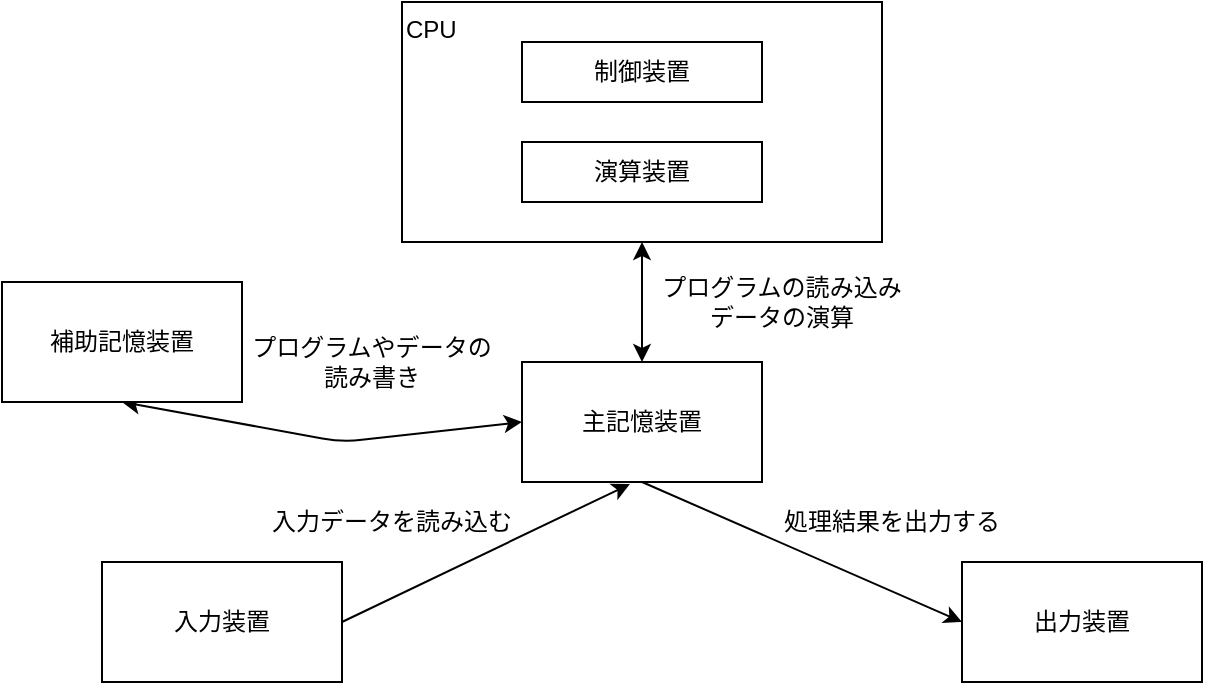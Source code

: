 <mxfile>
    <diagram id="0BrzIt4OCuqDftWMWBz9" name="ページ1">
        <mxGraphModel dx="797" dy="782" grid="1" gridSize="10" guides="1" tooltips="1" connect="1" arrows="1" fold="1" page="1" pageScale="1" pageWidth="827" pageHeight="1169" math="0" shadow="0">
            <root>
                <mxCell id="0"/>
                <mxCell id="1" parent="0"/>
                <mxCell id="7" style="edgeStyle=none;html=1;exitX=0;exitY=0.5;exitDx=0;exitDy=0;entryX=0.5;entryY=1;entryDx=0;entryDy=0;startArrow=classic;startFill=1;" edge="1" parent="1" source="3" target="4">
                    <mxGeometry relative="1" as="geometry">
                        <Array as="points">
                            <mxPoint x="290" y="300"/>
                        </Array>
                    </mxGeometry>
                </mxCell>
                <mxCell id="11" style="edgeStyle=none;html=1;exitX=0.5;exitY=1;exitDx=0;exitDy=0;entryX=0;entryY=0.5;entryDx=0;entryDy=0;startArrow=none;startFill=0;" edge="1" parent="1" source="3" target="10">
                    <mxGeometry relative="1" as="geometry"/>
                </mxCell>
                <mxCell id="15" style="edgeStyle=none;html=1;exitX=0.5;exitY=0;exitDx=0;exitDy=0;entryX=0.5;entryY=1;entryDx=0;entryDy=0;startArrow=classic;startFill=1;" edge="1" parent="1" source="3" target="2">
                    <mxGeometry relative="1" as="geometry"/>
                </mxCell>
                <mxCell id="3" value="主記憶装置" style="rounded=0;whiteSpace=wrap;html=1;" vertex="1" parent="1">
                    <mxGeometry x="380" y="260" width="120" height="60" as="geometry"/>
                </mxCell>
                <mxCell id="4" value="補助記憶装置" style="rounded=0;whiteSpace=wrap;html=1;" vertex="1" parent="1">
                    <mxGeometry x="120" y="220" width="120" height="60" as="geometry"/>
                </mxCell>
                <mxCell id="9" style="edgeStyle=none;html=1;exitX=1;exitY=0.5;exitDx=0;exitDy=0;entryX=0.45;entryY=1.017;entryDx=0;entryDy=0;entryPerimeter=0;startArrow=none;startFill=0;" edge="1" parent="1" source="8" target="3">
                    <mxGeometry relative="1" as="geometry"/>
                </mxCell>
                <mxCell id="8" value="入力装置" style="rounded=0;whiteSpace=wrap;html=1;" vertex="1" parent="1">
                    <mxGeometry x="170" y="360" width="120" height="60" as="geometry"/>
                </mxCell>
                <mxCell id="10" value="出力装置" style="rounded=0;whiteSpace=wrap;html=1;" vertex="1" parent="1">
                    <mxGeometry x="600" y="360" width="120" height="60" as="geometry"/>
                </mxCell>
                <mxCell id="14" value="プログラムやデータの読み書き" style="text;html=1;strokeColor=none;fillColor=none;align=center;verticalAlign=middle;whiteSpace=wrap;rounded=0;" vertex="1" parent="1">
                    <mxGeometry x="240" y="240" width="130" height="40" as="geometry"/>
                </mxCell>
                <mxCell id="16" value="プログラムの読み込み&lt;br&gt;データの演算" style="text;html=1;strokeColor=none;fillColor=none;align=center;verticalAlign=middle;whiteSpace=wrap;rounded=0;" vertex="1" parent="1">
                    <mxGeometry x="430" y="200" width="160" height="60" as="geometry"/>
                </mxCell>
                <mxCell id="17" value="入力データを読み込む" style="text;html=1;strokeColor=none;fillColor=none;align=center;verticalAlign=middle;whiteSpace=wrap;rounded=0;" vertex="1" parent="1">
                    <mxGeometry x="250" y="320" width="130" height="40" as="geometry"/>
                </mxCell>
                <mxCell id="19" value="処理結果を出力する" style="text;html=1;strokeColor=none;fillColor=none;align=center;verticalAlign=middle;whiteSpace=wrap;rounded=0;" vertex="1" parent="1">
                    <mxGeometry x="500" y="320" width="130" height="40" as="geometry"/>
                </mxCell>
                <mxCell id="22" value="" style="group" vertex="1" connectable="0" parent="1">
                    <mxGeometry x="320" y="80" width="240" height="120" as="geometry"/>
                </mxCell>
                <mxCell id="2" value="CPU" style="rounded=0;whiteSpace=wrap;html=1;align=left;verticalAlign=top;" vertex="1" parent="22">
                    <mxGeometry width="240" height="120" as="geometry"/>
                </mxCell>
                <mxCell id="20" value="制御装置" style="rounded=0;whiteSpace=wrap;html=1;" vertex="1" parent="22">
                    <mxGeometry x="60" y="20" width="120" height="30" as="geometry"/>
                </mxCell>
                <mxCell id="21" value="演算装置" style="rounded=0;whiteSpace=wrap;html=1;" vertex="1" parent="22">
                    <mxGeometry x="60" y="70" width="120" height="30" as="geometry"/>
                </mxCell>
            </root>
        </mxGraphModel>
    </diagram>
</mxfile>